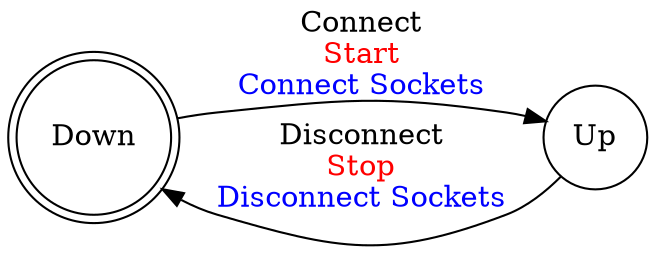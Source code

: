 digraph publish {
    rankdir = LR;
    size = 20;
    overlap = false;
    splines = true;
    bgcolor=transparent;
    // concentrate = true;
    node [shape = doublecircle]; Down;
    node [shape = circle];
       Down -> Up [label = <Connect<br></br><Font Color="Red">Start<Br></Br></Font><Font Color="Blue">Connect Sockets<Br></Br></Font>>;
                                 labeltooltip = "Tooltip" ];
       Up -> Down [label = <Disconnect<br></br><Font Color="Red">Stop<Br></Br></Font><Font Color="Blue">Disconnect Sockets<Br></Br></Font>>;
                                 labeltooltip = "Tooltip" ];
}
